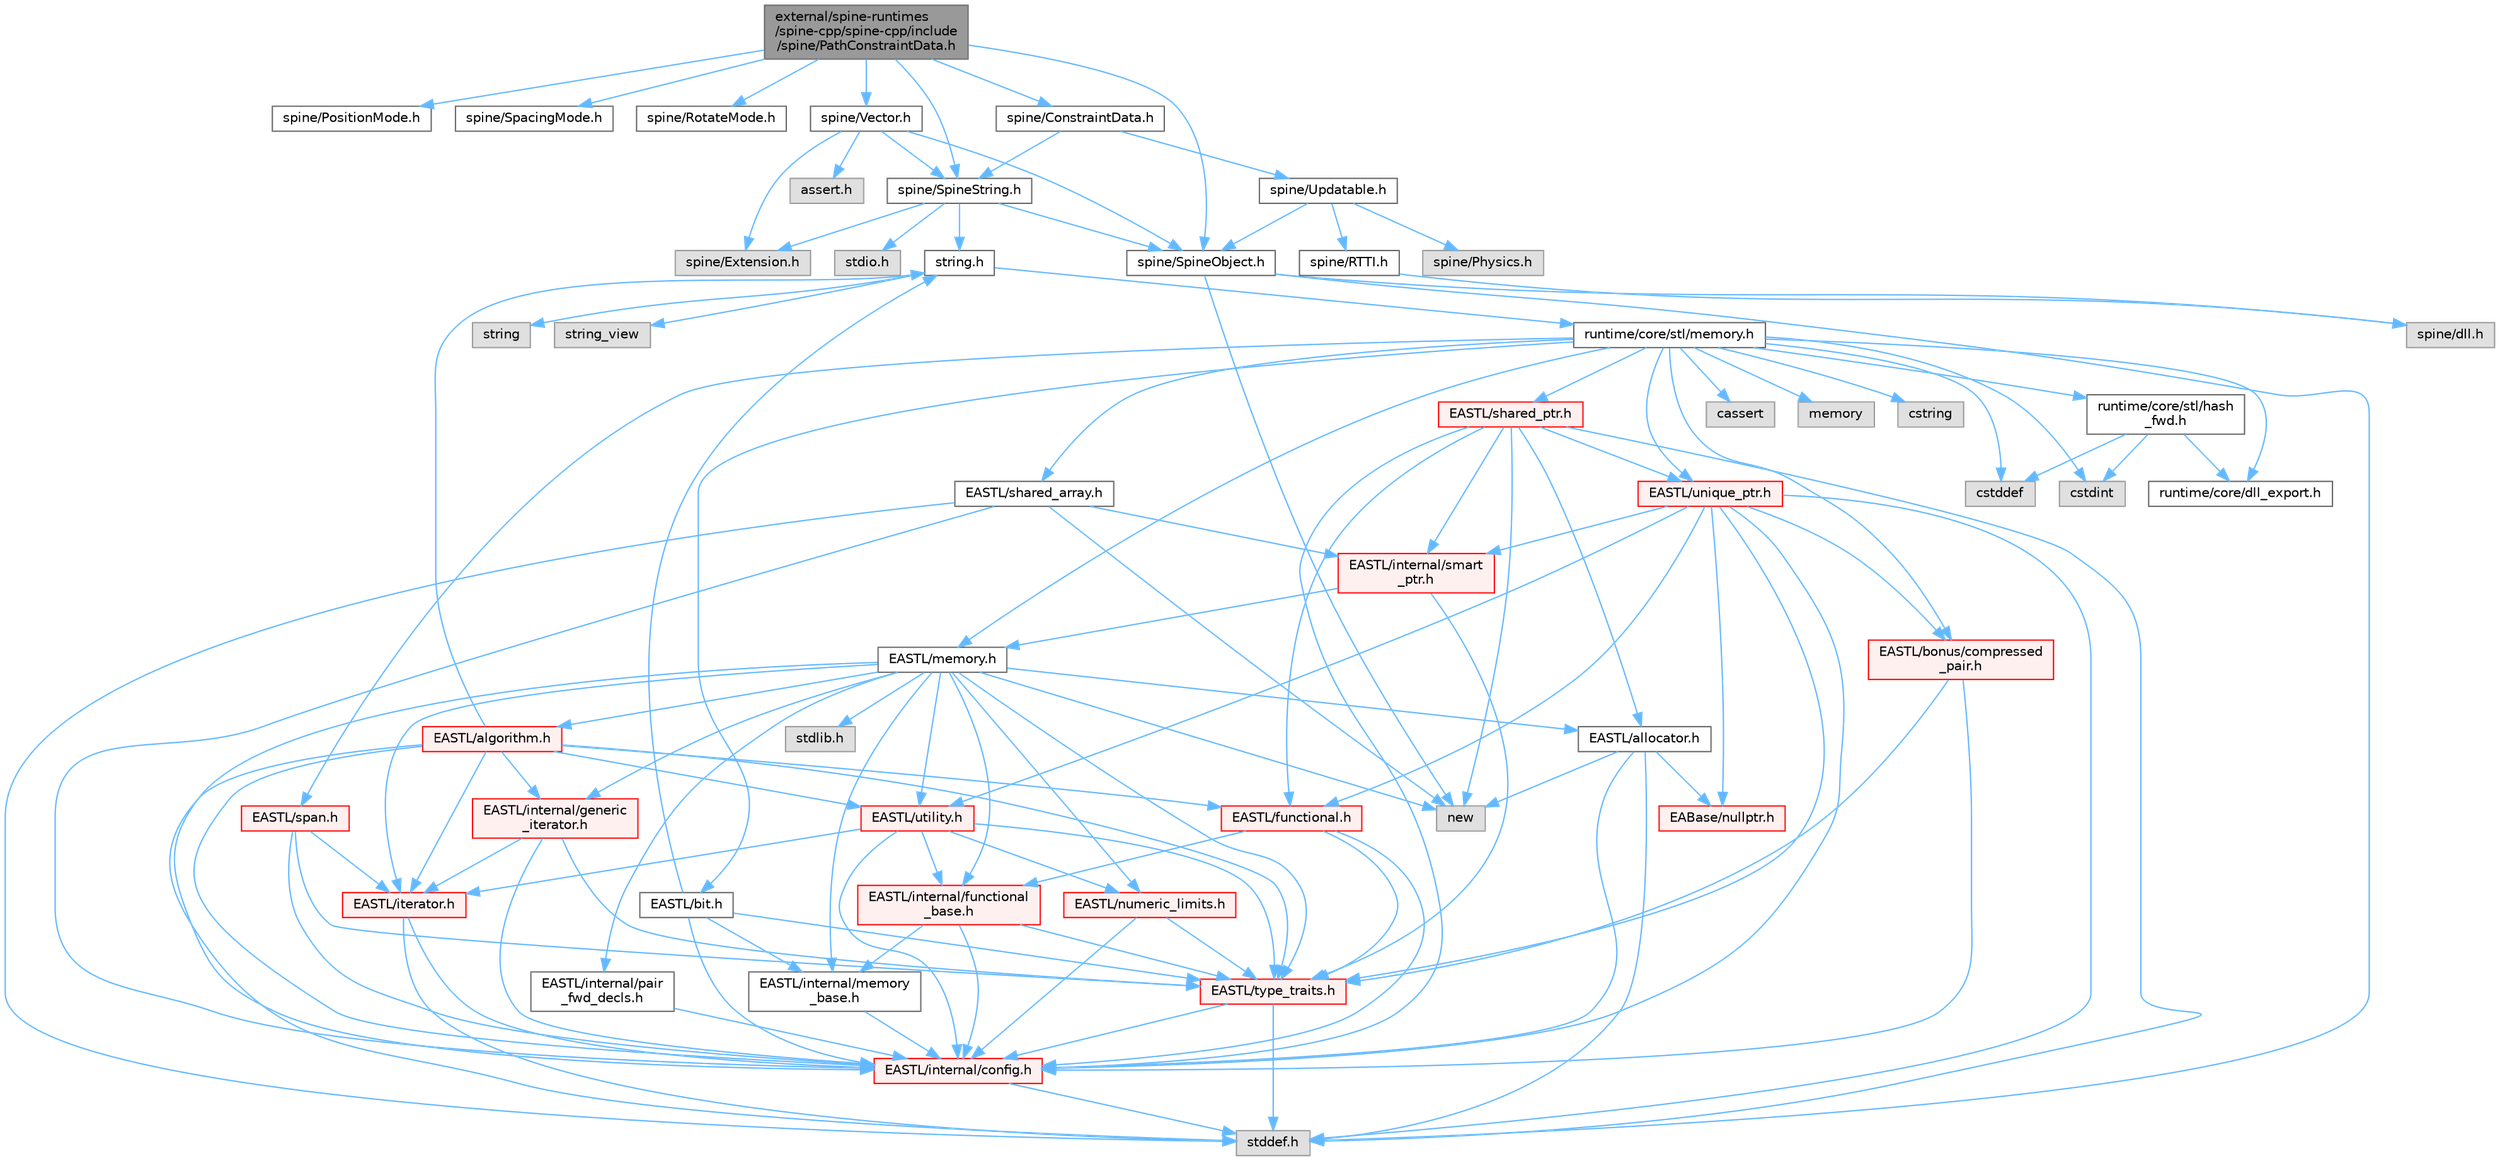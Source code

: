 digraph "external/spine-runtimes/spine-cpp/spine-cpp/include/spine/PathConstraintData.h"
{
 // LATEX_PDF_SIZE
  bgcolor="transparent";
  edge [fontname=Helvetica,fontsize=10,labelfontname=Helvetica,labelfontsize=10];
  node [fontname=Helvetica,fontsize=10,shape=box,height=0.2,width=0.4];
  Node1 [id="Node000001",label="external/spine-runtimes\l/spine-cpp/spine-cpp/include\l/spine/PathConstraintData.h",height=0.2,width=0.4,color="gray40", fillcolor="grey60", style="filled", fontcolor="black",tooltip=" "];
  Node1 -> Node2 [id="edge1_Node000001_Node000002",color="steelblue1",style="solid",tooltip=" "];
  Node2 [id="Node000002",label="spine/PositionMode.h",height=0.2,width=0.4,color="grey40", fillcolor="white", style="filled",URL="$_position_mode_8h.html",tooltip=" "];
  Node1 -> Node3 [id="edge2_Node000001_Node000003",color="steelblue1",style="solid",tooltip=" "];
  Node3 [id="Node000003",label="spine/SpacingMode.h",height=0.2,width=0.4,color="grey40", fillcolor="white", style="filled",URL="$_spacing_mode_8h.html",tooltip=" "];
  Node1 -> Node4 [id="edge3_Node000001_Node000004",color="steelblue1",style="solid",tooltip=" "];
  Node4 [id="Node000004",label="spine/RotateMode.h",height=0.2,width=0.4,color="grey40", fillcolor="white", style="filled",URL="$_rotate_mode_8h.html",tooltip=" "];
  Node1 -> Node5 [id="edge4_Node000001_Node000005",color="steelblue1",style="solid",tooltip=" "];
  Node5 [id="Node000005",label="spine/Vector.h",height=0.2,width=0.4,color="grey40", fillcolor="white", style="filled",URL="$external_2spine-runtimes_2spine-cpp_2spine-cpp_2include_2spine_2vector_8h.html",tooltip=" "];
  Node5 -> Node6 [id="edge5_Node000005_Node000006",color="steelblue1",style="solid",tooltip=" "];
  Node6 [id="Node000006",label="spine/Extension.h",height=0.2,width=0.4,color="grey60", fillcolor="#E0E0E0", style="filled",tooltip=" "];
  Node5 -> Node7 [id="edge6_Node000005_Node000007",color="steelblue1",style="solid",tooltip=" "];
  Node7 [id="Node000007",label="spine/SpineObject.h",height=0.2,width=0.4,color="grey40", fillcolor="white", style="filled",URL="$_spine_object_8h.html",tooltip=" "];
  Node7 -> Node8 [id="edge7_Node000007_Node000008",color="steelblue1",style="solid",tooltip=" "];
  Node8 [id="Node000008",label="new",height=0.2,width=0.4,color="grey60", fillcolor="#E0E0E0", style="filled",tooltip=" "];
  Node7 -> Node9 [id="edge8_Node000007_Node000009",color="steelblue1",style="solid",tooltip=" "];
  Node9 [id="Node000009",label="stddef.h",height=0.2,width=0.4,color="grey60", fillcolor="#E0E0E0", style="filled",tooltip=" "];
  Node7 -> Node10 [id="edge9_Node000007_Node000010",color="steelblue1",style="solid",tooltip=" "];
  Node10 [id="Node000010",label="spine/dll.h",height=0.2,width=0.4,color="grey60", fillcolor="#E0E0E0", style="filled",tooltip=" "];
  Node5 -> Node11 [id="edge10_Node000005_Node000011",color="steelblue1",style="solid",tooltip=" "];
  Node11 [id="Node000011",label="spine/SpineString.h",height=0.2,width=0.4,color="grey40", fillcolor="white", style="filled",URL="$_spine_string_8h.html",tooltip=" "];
  Node11 -> Node7 [id="edge11_Node000011_Node000007",color="steelblue1",style="solid",tooltip=" "];
  Node11 -> Node6 [id="edge12_Node000011_Node000006",color="steelblue1",style="solid",tooltip=" "];
  Node11 -> Node12 [id="edge13_Node000011_Node000012",color="steelblue1",style="solid",tooltip=" "];
  Node12 [id="Node000012",label="string.h",height=0.2,width=0.4,color="grey40", fillcolor="white", style="filled",URL="$string_8h.html",tooltip=" "];
  Node12 -> Node13 [id="edge14_Node000012_Node000013",color="steelblue1",style="solid",tooltip=" "];
  Node13 [id="Node000013",label="string",height=0.2,width=0.4,color="grey60", fillcolor="#E0E0E0", style="filled",tooltip=" "];
  Node12 -> Node14 [id="edge15_Node000012_Node000014",color="steelblue1",style="solid",tooltip=" "];
  Node14 [id="Node000014",label="string_view",height=0.2,width=0.4,color="grey60", fillcolor="#E0E0E0", style="filled",tooltip=" "];
  Node12 -> Node15 [id="edge16_Node000012_Node000015",color="steelblue1",style="solid",tooltip=" "];
  Node15 [id="Node000015",label="runtime/core/stl/memory.h",height=0.2,width=0.4,color="grey40", fillcolor="white", style="filled",URL="$runtime_2core_2stl_2memory_8h.html",tooltip=" "];
  Node15 -> Node16 [id="edge17_Node000015_Node000016",color="steelblue1",style="solid",tooltip=" "];
  Node16 [id="Node000016",label="cstddef",height=0.2,width=0.4,color="grey60", fillcolor="#E0E0E0", style="filled",tooltip=" "];
  Node15 -> Node17 [id="edge18_Node000015_Node000017",color="steelblue1",style="solid",tooltip=" "];
  Node17 [id="Node000017",label="cstdint",height=0.2,width=0.4,color="grey60", fillcolor="#E0E0E0", style="filled",tooltip=" "];
  Node15 -> Node18 [id="edge19_Node000015_Node000018",color="steelblue1",style="solid",tooltip=" "];
  Node18 [id="Node000018",label="cassert",height=0.2,width=0.4,color="grey60", fillcolor="#E0E0E0", style="filled",tooltip=" "];
  Node15 -> Node19 [id="edge20_Node000015_Node000019",color="steelblue1",style="solid",tooltip=" "];
  Node19 [id="Node000019",label="memory",height=0.2,width=0.4,color="grey60", fillcolor="#E0E0E0", style="filled",tooltip=" "];
  Node15 -> Node20 [id="edge21_Node000015_Node000020",color="steelblue1",style="solid",tooltip=" "];
  Node20 [id="Node000020",label="cstring",height=0.2,width=0.4,color="grey60", fillcolor="#E0E0E0", style="filled",tooltip=" "];
  Node15 -> Node21 [id="edge22_Node000015_Node000021",color="steelblue1",style="solid",tooltip=" "];
  Node21 [id="Node000021",label="EASTL/bit.h",height=0.2,width=0.4,color="grey40", fillcolor="white", style="filled",URL="$bit_8h.html",tooltip=" "];
  Node21 -> Node22 [id="edge23_Node000021_Node000022",color="steelblue1",style="solid",tooltip=" "];
  Node22 [id="Node000022",label="EASTL/internal/config.h",height=0.2,width=0.4,color="red", fillcolor="#FFF0F0", style="filled",URL="$runtime_2_e_a_s_t_l_2include_2_e_a_s_t_l_2internal_2config_8h.html",tooltip=" "];
  Node22 -> Node9 [id="edge24_Node000022_Node000009",color="steelblue1",style="solid",tooltip=" "];
  Node21 -> Node30 [id="edge25_Node000021_Node000030",color="steelblue1",style="solid",tooltip=" "];
  Node30 [id="Node000030",label="EASTL/internal/memory\l_base.h",height=0.2,width=0.4,color="grey40", fillcolor="white", style="filled",URL="$memory__base_8h.html",tooltip=" "];
  Node30 -> Node22 [id="edge26_Node000030_Node000022",color="steelblue1",style="solid",tooltip=" "];
  Node21 -> Node31 [id="edge27_Node000021_Node000031",color="steelblue1",style="solid",tooltip=" "];
  Node31 [id="Node000031",label="EASTL/type_traits.h",height=0.2,width=0.4,color="red", fillcolor="#FFF0F0", style="filled",URL="$_e_a_s_t_l_2include_2_e_a_s_t_l_2type__traits_8h.html",tooltip=" "];
  Node31 -> Node22 [id="edge28_Node000031_Node000022",color="steelblue1",style="solid",tooltip=" "];
  Node31 -> Node9 [id="edge29_Node000031_Node000009",color="steelblue1",style="solid",tooltip=" "];
  Node21 -> Node12 [id="edge30_Node000021_Node000012",color="steelblue1",style="solid",tooltip=" "];
  Node15 -> Node41 [id="edge31_Node000015_Node000041",color="steelblue1",style="solid",tooltip=" "];
  Node41 [id="Node000041",label="EASTL/memory.h",height=0.2,width=0.4,color="grey40", fillcolor="white", style="filled",URL="$runtime_2_e_a_s_t_l_2include_2_e_a_s_t_l_2memory_8h.html",tooltip=" "];
  Node41 -> Node22 [id="edge32_Node000041_Node000022",color="steelblue1",style="solid",tooltip=" "];
  Node41 -> Node30 [id="edge33_Node000041_Node000030",color="steelblue1",style="solid",tooltip=" "];
  Node41 -> Node42 [id="edge34_Node000041_Node000042",color="steelblue1",style="solid",tooltip=" "];
  Node42 [id="Node000042",label="EASTL/internal/generic\l_iterator.h",height=0.2,width=0.4,color="red", fillcolor="#FFF0F0", style="filled",URL="$generic__iterator_8h.html",tooltip=" "];
  Node42 -> Node22 [id="edge35_Node000042_Node000022",color="steelblue1",style="solid",tooltip=" "];
  Node42 -> Node43 [id="edge36_Node000042_Node000043",color="steelblue1",style="solid",tooltip=" "];
  Node43 [id="Node000043",label="EASTL/iterator.h",height=0.2,width=0.4,color="red", fillcolor="#FFF0F0", style="filled",URL="$_e_a_s_t_l_2include_2_e_a_s_t_l_2iterator_8h.html",tooltip=" "];
  Node43 -> Node22 [id="edge37_Node000043_Node000022",color="steelblue1",style="solid",tooltip=" "];
  Node43 -> Node9 [id="edge38_Node000043_Node000009",color="steelblue1",style="solid",tooltip=" "];
  Node42 -> Node31 [id="edge39_Node000042_Node000031",color="steelblue1",style="solid",tooltip=" "];
  Node41 -> Node46 [id="edge40_Node000041_Node000046",color="steelblue1",style="solid",tooltip=" "];
  Node46 [id="Node000046",label="EASTL/internal/pair\l_fwd_decls.h",height=0.2,width=0.4,color="grey40", fillcolor="white", style="filled",URL="$pair__fwd__decls_8h.html",tooltip=" "];
  Node46 -> Node22 [id="edge41_Node000046_Node000022",color="steelblue1",style="solid",tooltip=" "];
  Node41 -> Node47 [id="edge42_Node000041_Node000047",color="steelblue1",style="solid",tooltip=" "];
  Node47 [id="Node000047",label="EASTL/internal/functional\l_base.h",height=0.2,width=0.4,color="red", fillcolor="#FFF0F0", style="filled",URL="$functional__base_8h.html",tooltip=" "];
  Node47 -> Node22 [id="edge43_Node000047_Node000022",color="steelblue1",style="solid",tooltip=" "];
  Node47 -> Node30 [id="edge44_Node000047_Node000030",color="steelblue1",style="solid",tooltip=" "];
  Node47 -> Node31 [id="edge45_Node000047_Node000031",color="steelblue1",style="solid",tooltip=" "];
  Node41 -> Node48 [id="edge46_Node000041_Node000048",color="steelblue1",style="solid",tooltip=" "];
  Node48 [id="Node000048",label="EASTL/algorithm.h",height=0.2,width=0.4,color="red", fillcolor="#FFF0F0", style="filled",URL="$_e_a_s_t_l_2include_2_e_a_s_t_l_2algorithm_8h.html",tooltip=" "];
  Node48 -> Node22 [id="edge47_Node000048_Node000022",color="steelblue1",style="solid",tooltip=" "];
  Node48 -> Node31 [id="edge48_Node000048_Node000031",color="steelblue1",style="solid",tooltip=" "];
  Node48 -> Node43 [id="edge49_Node000048_Node000043",color="steelblue1",style="solid",tooltip=" "];
  Node48 -> Node51 [id="edge50_Node000048_Node000051",color="steelblue1",style="solid",tooltip=" "];
  Node51 [id="Node000051",label="EASTL/functional.h",height=0.2,width=0.4,color="red", fillcolor="#FFF0F0", style="filled",URL="$_e_a_s_t_l_2include_2_e_a_s_t_l_2functional_8h.html",tooltip=" "];
  Node51 -> Node22 [id="edge51_Node000051_Node000022",color="steelblue1",style="solid",tooltip=" "];
  Node51 -> Node31 [id="edge52_Node000051_Node000031",color="steelblue1",style="solid",tooltip=" "];
  Node51 -> Node47 [id="edge53_Node000051_Node000047",color="steelblue1",style="solid",tooltip=" "];
  Node48 -> Node57 [id="edge54_Node000048_Node000057",color="steelblue1",style="solid",tooltip=" "];
  Node57 [id="Node000057",label="EASTL/utility.h",height=0.2,width=0.4,color="red", fillcolor="#FFF0F0", style="filled",URL="$runtime_2_e_a_s_t_l_2include_2_e_a_s_t_l_2utility_8h.html",tooltip=" "];
  Node57 -> Node22 [id="edge55_Node000057_Node000022",color="steelblue1",style="solid",tooltip=" "];
  Node57 -> Node31 [id="edge56_Node000057_Node000031",color="steelblue1",style="solid",tooltip=" "];
  Node57 -> Node43 [id="edge57_Node000057_Node000043",color="steelblue1",style="solid",tooltip=" "];
  Node57 -> Node58 [id="edge58_Node000057_Node000058",color="steelblue1",style="solid",tooltip=" "];
  Node58 [id="Node000058",label="EASTL/numeric_limits.h",height=0.2,width=0.4,color="red", fillcolor="#FFF0F0", style="filled",URL="$numeric__limits_8h.html",tooltip=" "];
  Node58 -> Node22 [id="edge59_Node000058_Node000022",color="steelblue1",style="solid",tooltip=" "];
  Node58 -> Node31 [id="edge60_Node000058_Node000031",color="steelblue1",style="solid",tooltip=" "];
  Node57 -> Node47 [id="edge61_Node000057_Node000047",color="steelblue1",style="solid",tooltip=" "];
  Node48 -> Node42 [id="edge62_Node000048_Node000042",color="steelblue1",style="solid",tooltip=" "];
  Node48 -> Node9 [id="edge63_Node000048_Node000009",color="steelblue1",style="solid",tooltip=" "];
  Node48 -> Node12 [id="edge64_Node000048_Node000012",color="steelblue1",style="solid",tooltip=" "];
  Node41 -> Node31 [id="edge65_Node000041_Node000031",color="steelblue1",style="solid",tooltip=" "];
  Node41 -> Node55 [id="edge66_Node000041_Node000055",color="steelblue1",style="solid",tooltip=" "];
  Node55 [id="Node000055",label="EASTL/allocator.h",height=0.2,width=0.4,color="grey40", fillcolor="white", style="filled",URL="$runtime_2_e_a_s_t_l_2include_2_e_a_s_t_l_2allocator_8h.html",tooltip=" "];
  Node55 -> Node22 [id="edge67_Node000055_Node000022",color="steelblue1",style="solid",tooltip=" "];
  Node55 -> Node33 [id="edge68_Node000055_Node000033",color="steelblue1",style="solid",tooltip=" "];
  Node33 [id="Node000033",label="EABase/nullptr.h",height=0.2,width=0.4,color="red", fillcolor="#FFF0F0", style="filled",URL="$nullptr_8h.html",tooltip=" "];
  Node55 -> Node9 [id="edge69_Node000055_Node000009",color="steelblue1",style="solid",tooltip=" "];
  Node55 -> Node8 [id="edge70_Node000055_Node000008",color="steelblue1",style="solid",tooltip=" "];
  Node41 -> Node43 [id="edge71_Node000041_Node000043",color="steelblue1",style="solid",tooltip=" "];
  Node41 -> Node57 [id="edge72_Node000041_Node000057",color="steelblue1",style="solid",tooltip=" "];
  Node41 -> Node58 [id="edge73_Node000041_Node000058",color="steelblue1",style="solid",tooltip=" "];
  Node41 -> Node67 [id="edge74_Node000041_Node000067",color="steelblue1",style="solid",tooltip=" "];
  Node67 [id="Node000067",label="stdlib.h",height=0.2,width=0.4,color="grey60", fillcolor="#E0E0E0", style="filled",tooltip=" "];
  Node41 -> Node8 [id="edge75_Node000041_Node000008",color="steelblue1",style="solid",tooltip=" "];
  Node15 -> Node68 [id="edge76_Node000015_Node000068",color="steelblue1",style="solid",tooltip=" "];
  Node68 [id="Node000068",label="EASTL/shared_array.h",height=0.2,width=0.4,color="grey40", fillcolor="white", style="filled",URL="$shared__array_8h.html",tooltip=" "];
  Node68 -> Node22 [id="edge77_Node000068_Node000022",color="steelblue1",style="solid",tooltip=" "];
  Node68 -> Node69 [id="edge78_Node000068_Node000069",color="steelblue1",style="solid",tooltip=" "];
  Node69 [id="Node000069",label="EASTL/internal/smart\l_ptr.h",height=0.2,width=0.4,color="red", fillcolor="#FFF0F0", style="filled",URL="$smart__ptr_8h.html",tooltip=" "];
  Node69 -> Node41 [id="edge79_Node000069_Node000041",color="steelblue1",style="solid",tooltip=" "];
  Node69 -> Node31 [id="edge80_Node000069_Node000031",color="steelblue1",style="solid",tooltip=" "];
  Node68 -> Node8 [id="edge81_Node000068_Node000008",color="steelblue1",style="solid",tooltip=" "];
  Node68 -> Node9 [id="edge82_Node000068_Node000009",color="steelblue1",style="solid",tooltip=" "];
  Node15 -> Node71 [id="edge83_Node000015_Node000071",color="steelblue1",style="solid",tooltip=" "];
  Node71 [id="Node000071",label="EASTL/unique_ptr.h",height=0.2,width=0.4,color="red", fillcolor="#FFF0F0", style="filled",URL="$unique__ptr_8h.html",tooltip=" "];
  Node71 -> Node33 [id="edge84_Node000071_Node000033",color="steelblue1",style="solid",tooltip=" "];
  Node71 -> Node72 [id="edge85_Node000071_Node000072",color="steelblue1",style="solid",tooltip=" "];
  Node72 [id="Node000072",label="EASTL/bonus/compressed\l_pair.h",height=0.2,width=0.4,color="red", fillcolor="#FFF0F0", style="filled",URL="$compressed__pair_8h.html",tooltip=" "];
  Node72 -> Node22 [id="edge86_Node000072_Node000022",color="steelblue1",style="solid",tooltip=" "];
  Node72 -> Node31 [id="edge87_Node000072_Node000031",color="steelblue1",style="solid",tooltip=" "];
  Node71 -> Node51 [id="edge88_Node000071_Node000051",color="steelblue1",style="solid",tooltip=" "];
  Node71 -> Node22 [id="edge89_Node000071_Node000022",color="steelblue1",style="solid",tooltip=" "];
  Node71 -> Node69 [id="edge90_Node000071_Node000069",color="steelblue1",style="solid",tooltip=" "];
  Node71 -> Node31 [id="edge91_Node000071_Node000031",color="steelblue1",style="solid",tooltip=" "];
  Node71 -> Node57 [id="edge92_Node000071_Node000057",color="steelblue1",style="solid",tooltip=" "];
  Node71 -> Node9 [id="edge93_Node000071_Node000009",color="steelblue1",style="solid",tooltip=" "];
  Node15 -> Node74 [id="edge94_Node000015_Node000074",color="steelblue1",style="solid",tooltip=" "];
  Node74 [id="Node000074",label="EASTL/shared_ptr.h",height=0.2,width=0.4,color="red", fillcolor="#FFF0F0", style="filled",URL="$shared__ptr_8h.html",tooltip=" "];
  Node74 -> Node22 [id="edge95_Node000074_Node000022",color="steelblue1",style="solid",tooltip=" "];
  Node74 -> Node69 [id="edge96_Node000074_Node000069",color="steelblue1",style="solid",tooltip=" "];
  Node74 -> Node71 [id="edge97_Node000074_Node000071",color="steelblue1",style="solid",tooltip=" "];
  Node74 -> Node51 [id="edge98_Node000074_Node000051",color="steelblue1",style="solid",tooltip=" "];
  Node74 -> Node55 [id="edge99_Node000074_Node000055",color="steelblue1",style="solid",tooltip=" "];
  Node74 -> Node8 [id="edge100_Node000074_Node000008",color="steelblue1",style="solid",tooltip=" "];
  Node74 -> Node9 [id="edge101_Node000074_Node000009",color="steelblue1",style="solid",tooltip=" "];
  Node15 -> Node154 [id="edge102_Node000015_Node000154",color="steelblue1",style="solid",tooltip=" "];
  Node154 [id="Node000154",label="EASTL/span.h",height=0.2,width=0.4,color="red", fillcolor="#FFF0F0", style="filled",URL="$span_8h.html",tooltip=" "];
  Node154 -> Node22 [id="edge103_Node000154_Node000022",color="steelblue1",style="solid",tooltip=" "];
  Node154 -> Node31 [id="edge104_Node000154_Node000031",color="steelblue1",style="solid",tooltip=" "];
  Node154 -> Node43 [id="edge105_Node000154_Node000043",color="steelblue1",style="solid",tooltip=" "];
  Node15 -> Node72 [id="edge106_Node000015_Node000072",color="steelblue1",style="solid",tooltip=" "];
  Node15 -> Node157 [id="edge107_Node000015_Node000157",color="steelblue1",style="solid",tooltip=" "];
  Node157 [id="Node000157",label="runtime/core/dll_export.h",height=0.2,width=0.4,color="grey40", fillcolor="white", style="filled",URL="$dll__export_8h.html",tooltip=" "];
  Node15 -> Node158 [id="edge108_Node000015_Node000158",color="steelblue1",style="solid",tooltip=" "];
  Node158 [id="Node000158",label="runtime/core/stl/hash\l_fwd.h",height=0.2,width=0.4,color="grey40", fillcolor="white", style="filled",URL="$hash__fwd_8h.html",tooltip=" "];
  Node158 -> Node16 [id="edge109_Node000158_Node000016",color="steelblue1",style="solid",tooltip=" "];
  Node158 -> Node17 [id="edge110_Node000158_Node000017",color="steelblue1",style="solid",tooltip=" "];
  Node158 -> Node157 [id="edge111_Node000158_Node000157",color="steelblue1",style="solid",tooltip=" "];
  Node11 -> Node159 [id="edge112_Node000011_Node000159",color="steelblue1",style="solid",tooltip=" "];
  Node159 [id="Node000159",label="stdio.h",height=0.2,width=0.4,color="grey60", fillcolor="#E0E0E0", style="filled",tooltip=" "];
  Node5 -> Node160 [id="edge113_Node000005_Node000160",color="steelblue1",style="solid",tooltip=" "];
  Node160 [id="Node000160",label="assert.h",height=0.2,width=0.4,color="grey60", fillcolor="#E0E0E0", style="filled",tooltip=" "];
  Node1 -> Node7 [id="edge114_Node000001_Node000007",color="steelblue1",style="solid",tooltip=" "];
  Node1 -> Node11 [id="edge115_Node000001_Node000011",color="steelblue1",style="solid",tooltip=" "];
  Node1 -> Node161 [id="edge116_Node000001_Node000161",color="steelblue1",style="solid",tooltip=" "];
  Node161 [id="Node000161",label="spine/ConstraintData.h",height=0.2,width=0.4,color="grey40", fillcolor="white", style="filled",URL="$_constraint_data_8h.html",tooltip=" "];
  Node161 -> Node162 [id="edge117_Node000161_Node000162",color="steelblue1",style="solid",tooltip=" "];
  Node162 [id="Node000162",label="spine/Updatable.h",height=0.2,width=0.4,color="grey40", fillcolor="white", style="filled",URL="$_updatable_8h.html",tooltip=" "];
  Node162 -> Node163 [id="edge118_Node000162_Node000163",color="steelblue1",style="solid",tooltip=" "];
  Node163 [id="Node000163",label="spine/RTTI.h",height=0.2,width=0.4,color="grey40", fillcolor="white", style="filled",URL="$_r_t_t_i_8h.html",tooltip=" "];
  Node163 -> Node10 [id="edge119_Node000163_Node000010",color="steelblue1",style="solid",tooltip=" "];
  Node162 -> Node7 [id="edge120_Node000162_Node000007",color="steelblue1",style="solid",tooltip=" "];
  Node162 -> Node164 [id="edge121_Node000162_Node000164",color="steelblue1",style="solid",tooltip=" "];
  Node164 [id="Node000164",label="spine/Physics.h",height=0.2,width=0.4,color="grey60", fillcolor="#E0E0E0", style="filled",tooltip=" "];
  Node161 -> Node11 [id="edge122_Node000161_Node000011",color="steelblue1",style="solid",tooltip=" "];
}
